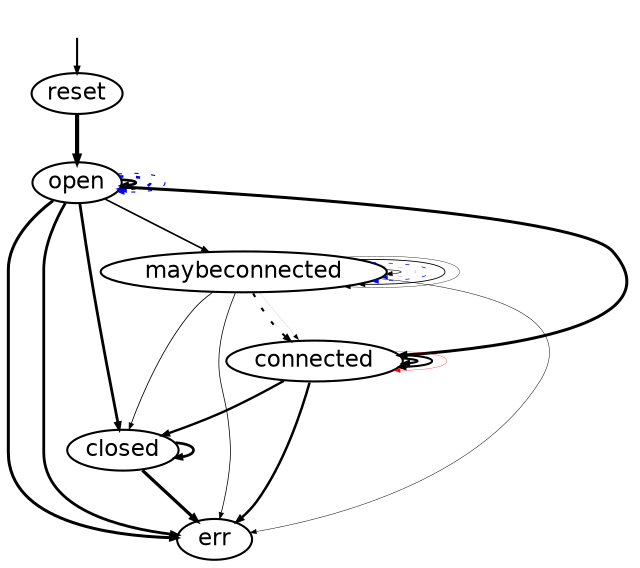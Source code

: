 digraph model {
  orientation = portrait;
  graph [ rankdir = "TB", ranksep="0.1", nodesep="0.1" ];
  node [ fontname = "Helvetica", fontsize="11.0", shape="ellipse", margin="0.01", height="0.1", width="0.5" ];
  edge [ fontname = "Helvetica", arrowsize=".3", arrowhead="normal", fontsize="6.0", margin="0.05" ];
None [shape=none, style=invis, width=0.1, height=0.1];
None->reset;
{rank = source; None}
reset->open[penwidth="2.0043213737826426",label = " "];
open->err[penwidth="1.437750562820388",label = " "];
open->open[penwidth="1.2695129442179163",label = " "];
open->closed[penwidth="1.3463529744506386",label = " "];
closed->err[penwidth="1.5622928644564746",label = " "];
closed->closed[penwidth="1.3031960574204888",label = " "];
open->maybeconnected[penwidth="0.785329835010767",label = " "];
maybeconnected->maybeconnected[penwidth="0.2787536009528289",label = " "];
maybeconnected->maybeconnected[style=dotted, color=blue,penwidth="0.07918124604762482",label = " "];
maybeconnected->err[penwidth="0.36172783601759284",label = " "];
maybeconnected->err[penwidth="0.2304489213782739",label = " "];
maybeconnected->maybeconnected[style=dotted, color=blue,penwidth="0.3424226808222063",label = " "];
maybeconnected->connected[penwidth="0.04139268515822508",label = " "];
connected->closed[penwidth="1.1398790864012365",label = " "];
maybeconnected->maybeconnected[penwidth="0.414973347970818",label = " "];
maybeconnected->connected[style=dotted];
connected->err[penwidth="1.1931245983544616",label = " "];
maybeconnected->maybeconnected[penwidth="0.17609125905568124",label = " "];
connected->connected[penwidth="1.0086001717619175",label = " "];
connected->connected[penwidth="0.9912260756924949",label = " "];
maybeconnected->closed[penwidth="0.3979400086720376",label = " "];
open->open[style=dotted, color=blue,penwidth="1.2405492482825997",label = " "];
open->connected[penwidth="1.4345689040341987",label = " "];
open->open[style=dotted, color=blue,penwidth="0.5314789170422551",label = " "];
open->err[penwidth="1.3443922736851108",label = " "];
connected->connected[color=red,penwidth="0.146128035678238",label = " "];
}

